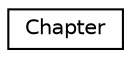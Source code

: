digraph "Graphical Class Hierarchy"
{
 // INTERACTIVE_SVG=YES
  edge [fontname="Helvetica",fontsize="10",labelfontname="Helvetica",labelfontsize="10"];
  node [fontname="Helvetica",fontsize="10",shape=record];
  rankdir="LR";
  Node1 [label="Chapter",height=0.2,width=0.4,color="black", fillcolor="white", style="filled",URL="$d0/d8d/class_action_rpg_kit_1_1_story_1_1_chapter.xhtml",tooltip="A step in the progression of the story."];
}
